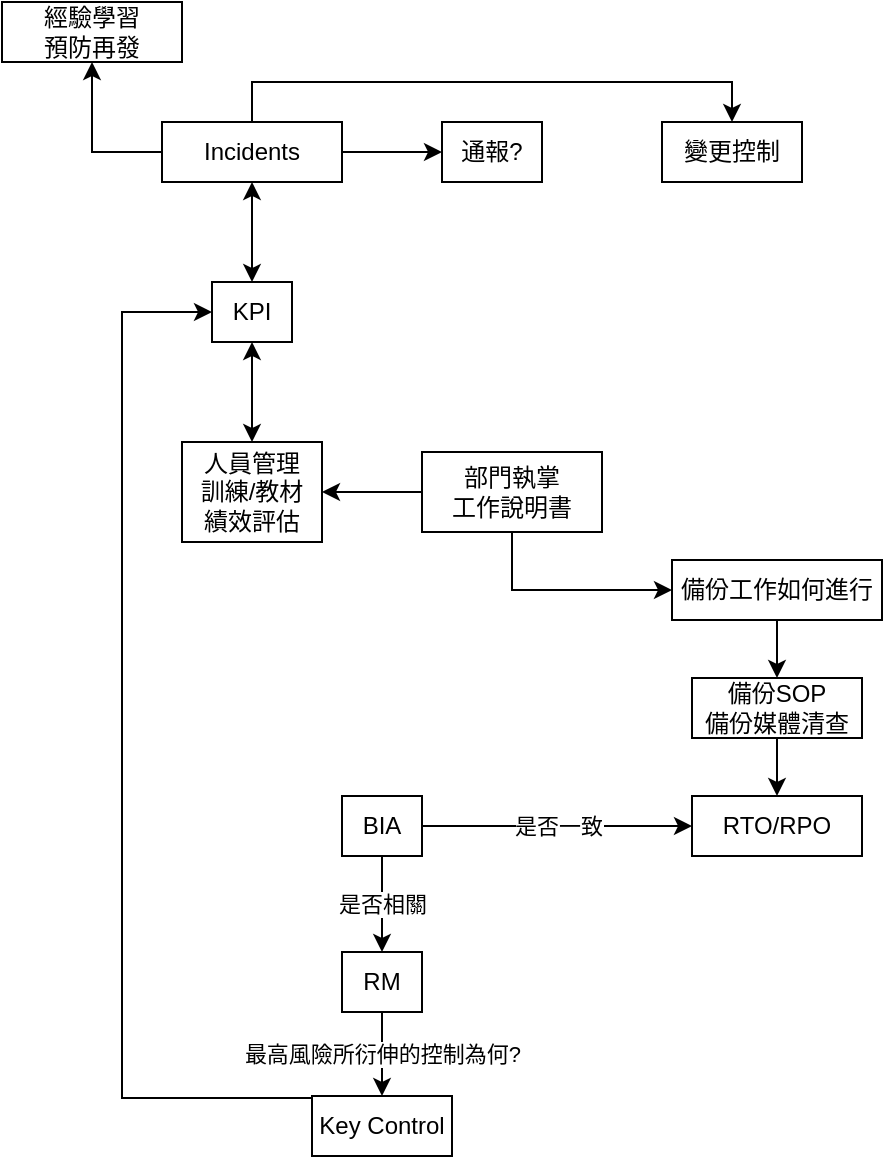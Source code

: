 <mxfile version="14.4.2" type="github">
  <diagram name="Page-1" id="9c096ad6-e400-ecc8-3e38-643d2caac077">
    <mxGraphModel dx="1102" dy="560" grid="1" gridSize="10" guides="1" tooltips="1" connect="1" arrows="1" fold="1" page="1" pageScale="1.5" pageWidth="1169" pageHeight="826" background="#ffffff" math="0" shadow="0">
      <root>
        <mxCell id="0" style=";html=1;" />
        <mxCell id="1" style=";html=1;" parent="0" />
        <mxCell id="yAERJWaVl_2Lz2_hRMwl-6" style="edgeStyle=orthogonalEdgeStyle;rounded=0;orthogonalLoop=1;jettySize=auto;html=1;entryX=0.5;entryY=1;entryDx=0;entryDy=0;" parent="1" source="yAERJWaVl_2Lz2_hRMwl-3" target="yAERJWaVl_2Lz2_hRMwl-5" edge="1">
          <mxGeometry relative="1" as="geometry">
            <Array as="points">
              <mxPoint x="65" y="105" />
            </Array>
          </mxGeometry>
        </mxCell>
        <mxCell id="yAERJWaVl_2Lz2_hRMwl-8" style="edgeStyle=orthogonalEdgeStyle;rounded=0;orthogonalLoop=1;jettySize=auto;html=1;entryX=0;entryY=0.5;entryDx=0;entryDy=0;" parent="1" source="yAERJWaVl_2Lz2_hRMwl-3" target="yAERJWaVl_2Lz2_hRMwl-7" edge="1">
          <mxGeometry relative="1" as="geometry" />
        </mxCell>
        <mxCell id="yAERJWaVl_2Lz2_hRMwl-12" style="edgeStyle=orthogonalEdgeStyle;rounded=0;orthogonalLoop=1;jettySize=auto;html=1;entryX=0.5;entryY=0;entryDx=0;entryDy=0;startArrow=classic;startFill=1;" parent="1" source="yAERJWaVl_2Lz2_hRMwl-3" target="yAERJWaVl_2Lz2_hRMwl-9" edge="1">
          <mxGeometry relative="1" as="geometry" />
        </mxCell>
        <mxCell id="yAERJWaVl_2Lz2_hRMwl-17" style="edgeStyle=orthogonalEdgeStyle;rounded=0;orthogonalLoop=1;jettySize=auto;html=1;entryX=0.5;entryY=0;entryDx=0;entryDy=0;startArrow=none;startFill=0;" parent="1" source="yAERJWaVl_2Lz2_hRMwl-3" target="yAERJWaVl_2Lz2_hRMwl-15" edge="1">
          <mxGeometry relative="1" as="geometry">
            <Array as="points">
              <mxPoint x="145" y="70" />
              <mxPoint x="385" y="70" />
            </Array>
          </mxGeometry>
        </mxCell>
        <mxCell id="yAERJWaVl_2Lz2_hRMwl-3" value="Incidents" style="rounded=0;whiteSpace=wrap;html=1;" parent="1" vertex="1">
          <mxGeometry x="100" y="90" width="90" height="30" as="geometry" />
        </mxCell>
        <mxCell id="yAERJWaVl_2Lz2_hRMwl-5" value="經驗學習&lt;br&gt;預防再發" style="rounded=0;whiteSpace=wrap;html=1;" parent="1" vertex="1">
          <mxGeometry x="20" y="30" width="90" height="30" as="geometry" />
        </mxCell>
        <mxCell id="yAERJWaVl_2Lz2_hRMwl-7" value="通報?" style="rounded=0;whiteSpace=wrap;html=1;" parent="1" vertex="1">
          <mxGeometry x="240" y="90" width="50" height="30" as="geometry" />
        </mxCell>
        <mxCell id="yAERJWaVl_2Lz2_hRMwl-11" style="edgeStyle=orthogonalEdgeStyle;rounded=0;orthogonalLoop=1;jettySize=auto;html=1;entryX=0.5;entryY=0;entryDx=0;entryDy=0;startArrow=classic;startFill=1;" parent="1" source="yAERJWaVl_2Lz2_hRMwl-9" target="yAERJWaVl_2Lz2_hRMwl-10" edge="1">
          <mxGeometry relative="1" as="geometry" />
        </mxCell>
        <mxCell id="yAERJWaVl_2Lz2_hRMwl-9" value="KPI" style="rounded=0;whiteSpace=wrap;html=1;" parent="1" vertex="1">
          <mxGeometry x="125" y="170" width="40" height="30" as="geometry" />
        </mxCell>
        <mxCell id="yAERJWaVl_2Lz2_hRMwl-10" value="人員管理&lt;br&gt;訓練/教材&lt;br&gt;績效評估" style="rounded=0;whiteSpace=wrap;html=1;" parent="1" vertex="1">
          <mxGeometry x="110" y="250" width="70" height="50" as="geometry" />
        </mxCell>
        <mxCell id="yAERJWaVl_2Lz2_hRMwl-28" value="" style="edgeStyle=orthogonalEdgeStyle;rounded=0;orthogonalLoop=1;jettySize=auto;html=1;startArrow=none;startFill=0;" parent="1" source="yAERJWaVl_2Lz2_hRMwl-13" target="yAERJWaVl_2Lz2_hRMwl-10" edge="1">
          <mxGeometry relative="1" as="geometry" />
        </mxCell>
        <mxCell id="yAERJWaVl_2Lz2_hRMwl-31" style="edgeStyle=orthogonalEdgeStyle;rounded=0;orthogonalLoop=1;jettySize=auto;html=1;entryX=0;entryY=0.5;entryDx=0;entryDy=0;startArrow=none;startFill=0;exitX=0.5;exitY=1;exitDx=0;exitDy=0;" parent="1" source="yAERJWaVl_2Lz2_hRMwl-13" target="yAERJWaVl_2Lz2_hRMwl-27" edge="1">
          <mxGeometry relative="1" as="geometry">
            <mxPoint x="275" y="309" as="sourcePoint" />
            <Array as="points">
              <mxPoint x="275" y="324" />
            </Array>
          </mxGeometry>
        </mxCell>
        <mxCell id="yAERJWaVl_2Lz2_hRMwl-13" value="部門執掌&lt;br&gt;工作說明書" style="rounded=0;whiteSpace=wrap;html=1;" parent="1" vertex="1">
          <mxGeometry x="230" y="255" width="90" height="40" as="geometry" />
        </mxCell>
        <mxCell id="yAERJWaVl_2Lz2_hRMwl-15" value="變更控制" style="rounded=0;whiteSpace=wrap;html=1;" parent="1" vertex="1">
          <mxGeometry x="350" y="90" width="70" height="30" as="geometry" />
        </mxCell>
        <mxCell id="yAERJWaVl_2Lz2_hRMwl-20" value="是否相關" style="edgeStyle=orthogonalEdgeStyle;rounded=0;orthogonalLoop=1;jettySize=auto;html=1;startArrow=none;startFill=0;" parent="1" source="yAERJWaVl_2Lz2_hRMwl-18" target="yAERJWaVl_2Lz2_hRMwl-19" edge="1">
          <mxGeometry relative="1" as="geometry" />
        </mxCell>
        <mxCell id="yAERJWaVl_2Lz2_hRMwl-22" value="是否一致" style="edgeStyle=orthogonalEdgeStyle;rounded=0;orthogonalLoop=1;jettySize=auto;html=1;entryX=0;entryY=0.5;entryDx=0;entryDy=0;startArrow=none;startFill=0;" parent="1" source="yAERJWaVl_2Lz2_hRMwl-18" target="yAERJWaVl_2Lz2_hRMwl-21" edge="1">
          <mxGeometry relative="1" as="geometry" />
        </mxCell>
        <mxCell id="yAERJWaVl_2Lz2_hRMwl-18" value="BIA" style="rounded=0;whiteSpace=wrap;html=1;" parent="1" vertex="1">
          <mxGeometry x="190" y="427" width="40" height="30" as="geometry" />
        </mxCell>
        <mxCell id="yAERJWaVl_2Lz2_hRMwl-25" value="最高風險所衍伸的控制為何?" style="edgeStyle=orthogonalEdgeStyle;rounded=0;orthogonalLoop=1;jettySize=auto;html=1;startArrow=none;startFill=0;" parent="1" source="yAERJWaVl_2Lz2_hRMwl-19" target="yAERJWaVl_2Lz2_hRMwl-23" edge="1">
          <mxGeometry relative="1" as="geometry" />
        </mxCell>
        <mxCell id="yAERJWaVl_2Lz2_hRMwl-19" value="RM" style="rounded=0;whiteSpace=wrap;html=1;" parent="1" vertex="1">
          <mxGeometry x="190" y="505" width="40" height="30" as="geometry" />
        </mxCell>
        <mxCell id="yAERJWaVl_2Lz2_hRMwl-21" value="RTO/RPO" style="rounded=0;whiteSpace=wrap;html=1;" parent="1" vertex="1">
          <mxGeometry x="365" y="427" width="85" height="30" as="geometry" />
        </mxCell>
        <mxCell id="yAERJWaVl_2Lz2_hRMwl-24" style="edgeStyle=orthogonalEdgeStyle;rounded=0;orthogonalLoop=1;jettySize=auto;html=1;exitX=0;exitY=0.5;exitDx=0;exitDy=0;entryX=0;entryY=0.5;entryDx=0;entryDy=0;startArrow=none;startFill=0;" parent="1" source="yAERJWaVl_2Lz2_hRMwl-23" target="yAERJWaVl_2Lz2_hRMwl-9" edge="1">
          <mxGeometry relative="1" as="geometry">
            <Array as="points">
              <mxPoint x="80" y="578" />
              <mxPoint x="80" y="185" />
            </Array>
          </mxGeometry>
        </mxCell>
        <mxCell id="yAERJWaVl_2Lz2_hRMwl-23" value="Key Control" style="rounded=0;whiteSpace=wrap;html=1;" parent="1" vertex="1">
          <mxGeometry x="175" y="577" width="70" height="30" as="geometry" />
        </mxCell>
        <mxCell id="yAERJWaVl_2Lz2_hRMwl-30" value="" style="edgeStyle=orthogonalEdgeStyle;rounded=0;orthogonalLoop=1;jettySize=auto;html=1;startArrow=none;startFill=0;" parent="1" source="yAERJWaVl_2Lz2_hRMwl-26" target="yAERJWaVl_2Lz2_hRMwl-21" edge="1">
          <mxGeometry relative="1" as="geometry" />
        </mxCell>
        <mxCell id="yAERJWaVl_2Lz2_hRMwl-26" value="備份SOP&lt;br&gt;備份媒體清查" style="rounded=0;whiteSpace=wrap;html=1;" parent="1" vertex="1">
          <mxGeometry x="365" y="368" width="85" height="30" as="geometry" />
        </mxCell>
        <mxCell id="yAERJWaVl_2Lz2_hRMwl-29" value="" style="edgeStyle=orthogonalEdgeStyle;rounded=0;orthogonalLoop=1;jettySize=auto;html=1;startArrow=none;startFill=0;" parent="1" source="yAERJWaVl_2Lz2_hRMwl-27" target="yAERJWaVl_2Lz2_hRMwl-26" edge="1">
          <mxGeometry relative="1" as="geometry" />
        </mxCell>
        <mxCell id="yAERJWaVl_2Lz2_hRMwl-27" value="備份工作如何進行" style="rounded=0;whiteSpace=wrap;html=1;" parent="1" vertex="1">
          <mxGeometry x="355" y="309" width="105" height="30" as="geometry" />
        </mxCell>
      </root>
    </mxGraphModel>
  </diagram>
</mxfile>
